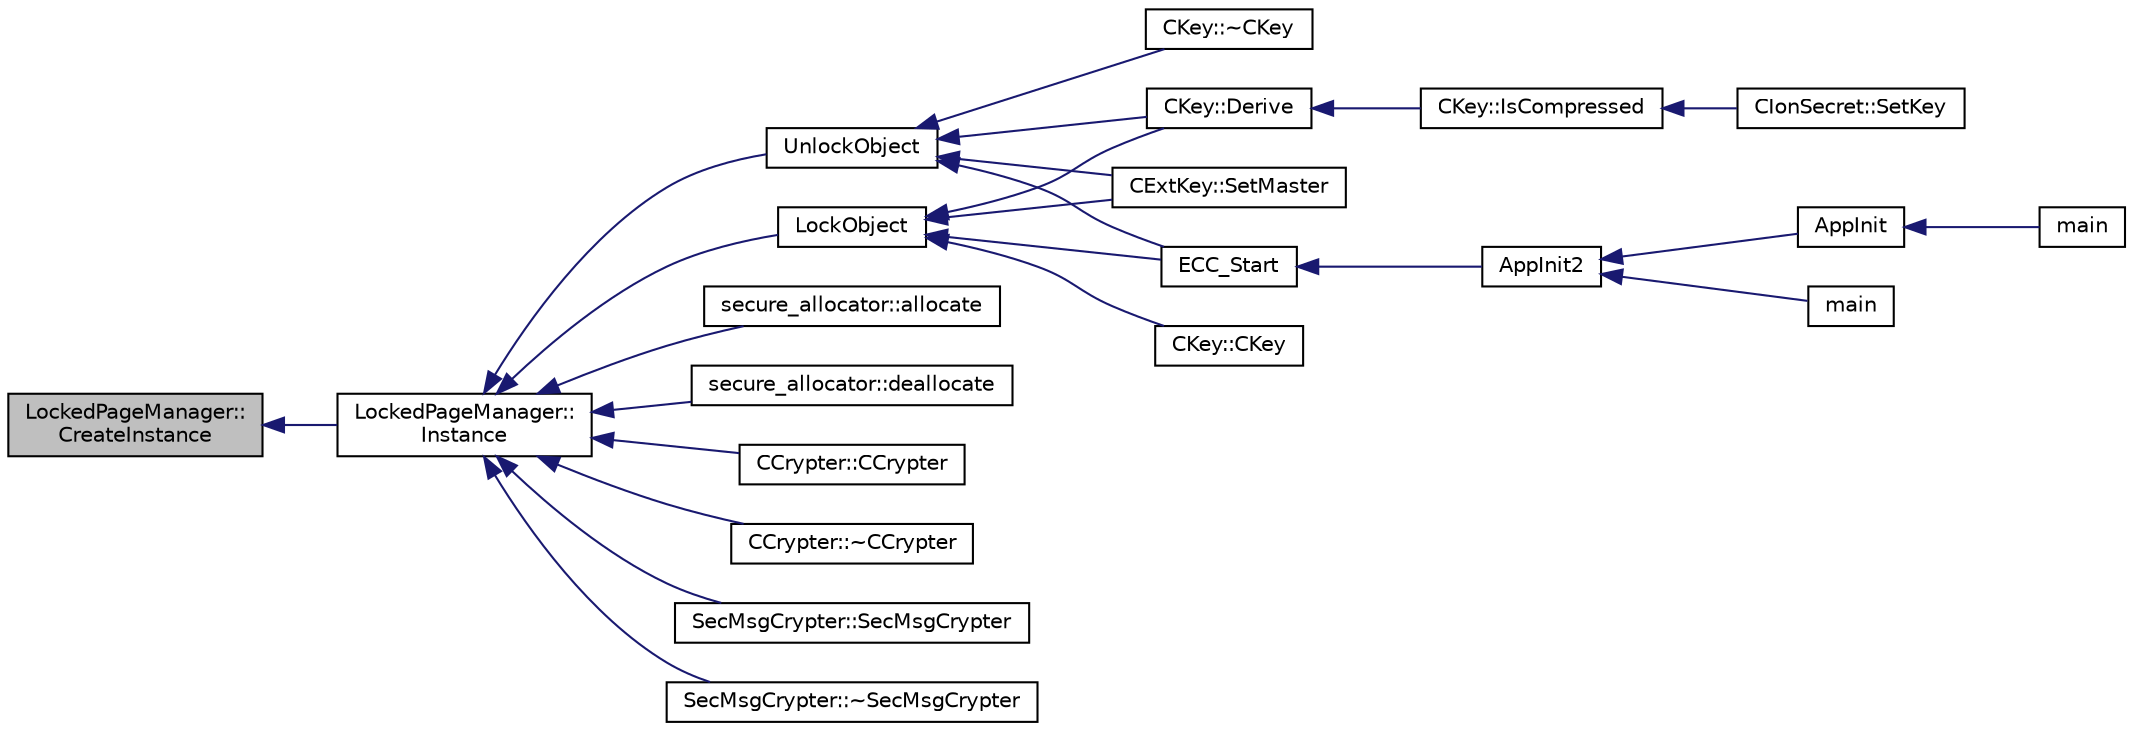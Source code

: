 digraph "LockedPageManager::CreateInstance"
{
  edge [fontname="Helvetica",fontsize="10",labelfontname="Helvetica",labelfontsize="10"];
  node [fontname="Helvetica",fontsize="10",shape=record];
  rankdir="LR";
  Node3 [label="LockedPageManager::\lCreateInstance",height=0.2,width=0.4,color="black", fillcolor="grey75", style="filled", fontcolor="black"];
  Node3 -> Node4 [dir="back",color="midnightblue",fontsize="10",style="solid",fontname="Helvetica"];
  Node4 [label="LockedPageManager::\lInstance",height=0.2,width=0.4,color="black", fillcolor="white", style="filled",URL="$da/d1c/class_locked_page_manager.html#ac9b1d42d240dba4714a35fff970b6dde"];
  Node4 -> Node5 [dir="back",color="midnightblue",fontsize="10",style="solid",fontname="Helvetica"];
  Node5 [label="LockObject",height=0.2,width=0.4,color="black", fillcolor="white", style="filled",URL="$da/dfb/allocators_8h.html#ab73cc3988a03bed966c0c2bb191a8d2a"];
  Node5 -> Node6 [dir="back",color="midnightblue",fontsize="10",style="solid",fontname="Helvetica"];
  Node6 [label="CKey::Derive",height=0.2,width=0.4,color="black", fillcolor="white", style="filled",URL="$d2/d63/class_c_key.html#a5166e6f49c17c3ad47ac0fa89305307b"];
  Node6 -> Node7 [dir="back",color="midnightblue",fontsize="10",style="solid",fontname="Helvetica"];
  Node7 [label="CKey::IsCompressed",height=0.2,width=0.4,color="black", fillcolor="white", style="filled",URL="$d2/d63/class_c_key.html#a96b017433a65335775cf3807d73f85ce"];
  Node7 -> Node8 [dir="back",color="midnightblue",fontsize="10",style="solid",fontname="Helvetica"];
  Node8 [label="CIonSecret::SetKey",height=0.2,width=0.4,color="black", fillcolor="white", style="filled",URL="$d3/d88/class_c_ion_secret.html#af28cc32f79cc793418e810e8ae12e25e"];
  Node5 -> Node9 [dir="back",color="midnightblue",fontsize="10",style="solid",fontname="Helvetica"];
  Node9 [label="CExtKey::SetMaster",height=0.2,width=0.4,color="black", fillcolor="white", style="filled",URL="$d2/d6e/struct_c_ext_key.html#a8cd6ecafdd649082601d7eebbec79688"];
  Node5 -> Node10 [dir="back",color="midnightblue",fontsize="10",style="solid",fontname="Helvetica"];
  Node10 [label="ECC_Start",height=0.2,width=0.4,color="black", fillcolor="white", style="filled",URL="$de/de5/key_8h.html#a5ee69136607b1012d64a045ee44ccae2",tooltip="Initialize the elliptic curve support. "];
  Node10 -> Node11 [dir="back",color="midnightblue",fontsize="10",style="solid",fontname="Helvetica"];
  Node11 [label="AppInit2",height=0.2,width=0.4,color="black", fillcolor="white", style="filled",URL="$d8/dc0/init_8h.html#a1a4c1bfbf6ba1db77e988b89b9cadfd3",tooltip="Initialize ion. "];
  Node11 -> Node12 [dir="back",color="midnightblue",fontsize="10",style="solid",fontname="Helvetica"];
  Node12 [label="AppInit",height=0.2,width=0.4,color="black", fillcolor="white", style="filled",URL="$d4/d35/iond_8cpp.html#ac59316b767e6984e1285f0531275286b"];
  Node12 -> Node13 [dir="back",color="midnightblue",fontsize="10",style="solid",fontname="Helvetica"];
  Node13 [label="main",height=0.2,width=0.4,color="black", fillcolor="white", style="filled",URL="$d4/d35/iond_8cpp.html#a0ddf1224851353fc92bfbff6f499fa97"];
  Node11 -> Node14 [dir="back",color="midnightblue",fontsize="10",style="solid",fontname="Helvetica"];
  Node14 [label="main",height=0.2,width=0.4,color="black", fillcolor="white", style="filled",URL="$d5/d2d/ion_8cpp.html#a0ddf1224851353fc92bfbff6f499fa97"];
  Node5 -> Node15 [dir="back",color="midnightblue",fontsize="10",style="solid",fontname="Helvetica"];
  Node15 [label="CKey::CKey",height=0.2,width=0.4,color="black", fillcolor="white", style="filled",URL="$d2/d63/class_c_key.html#a8f4ca910c7b7e729a3f2a5c59d060d3d"];
  Node4 -> Node16 [dir="back",color="midnightblue",fontsize="10",style="solid",fontname="Helvetica"];
  Node16 [label="UnlockObject",height=0.2,width=0.4,color="black", fillcolor="white", style="filled",URL="$da/dfb/allocators_8h.html#a49577b8da0ecffd2fbc222896283004c"];
  Node16 -> Node6 [dir="back",color="midnightblue",fontsize="10",style="solid",fontname="Helvetica"];
  Node16 -> Node9 [dir="back",color="midnightblue",fontsize="10",style="solid",fontname="Helvetica"];
  Node16 -> Node10 [dir="back",color="midnightblue",fontsize="10",style="solid",fontname="Helvetica"];
  Node16 -> Node17 [dir="back",color="midnightblue",fontsize="10",style="solid",fontname="Helvetica"];
  Node17 [label="CKey::~CKey",height=0.2,width=0.4,color="black", fillcolor="white", style="filled",URL="$d2/d63/class_c_key.html#a57d5b254748cef054c40f99c1c339147"];
  Node4 -> Node18 [dir="back",color="midnightblue",fontsize="10",style="solid",fontname="Helvetica"];
  Node18 [label="secure_allocator::allocate",height=0.2,width=0.4,color="black", fillcolor="white", style="filled",URL="$d0/dce/structsecure__allocator.html#aee6c375ead3ab5b477898787308bd2d9"];
  Node4 -> Node19 [dir="back",color="midnightblue",fontsize="10",style="solid",fontname="Helvetica"];
  Node19 [label="secure_allocator::deallocate",height=0.2,width=0.4,color="black", fillcolor="white", style="filled",URL="$d0/dce/structsecure__allocator.html#af86cc49185bd507b8b479e070d744eb0"];
  Node4 -> Node20 [dir="back",color="midnightblue",fontsize="10",style="solid",fontname="Helvetica"];
  Node20 [label="CCrypter::CCrypter",height=0.2,width=0.4,color="black", fillcolor="white", style="filled",URL="$d7/d89/class_c_crypter.html#a4bbf5c23b0350f04e0c8e3b4ef28615e"];
  Node4 -> Node21 [dir="back",color="midnightblue",fontsize="10",style="solid",fontname="Helvetica"];
  Node21 [label="CCrypter::~CCrypter",height=0.2,width=0.4,color="black", fillcolor="white", style="filled",URL="$d7/d89/class_c_crypter.html#ac0dccc762fb60fe9605409232ebfaa0f"];
  Node4 -> Node22 [dir="back",color="midnightblue",fontsize="10",style="solid",fontname="Helvetica"];
  Node22 [label="SecMsgCrypter::SecMsgCrypter",height=0.2,width=0.4,color="black", fillcolor="white", style="filled",URL="$dc/dd6/class_sec_msg_crypter.html#a9ad7ff90747e0ed5e3670206aabcbaf6"];
  Node4 -> Node23 [dir="back",color="midnightblue",fontsize="10",style="solid",fontname="Helvetica"];
  Node23 [label="SecMsgCrypter::~SecMsgCrypter",height=0.2,width=0.4,color="black", fillcolor="white", style="filled",URL="$dc/dd6/class_sec_msg_crypter.html#a366a49eed14dce915015fd467e3f4169"];
}
